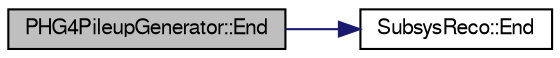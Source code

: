 digraph "PHG4PileupGenerator::End"
{
  bgcolor="transparent";
  edge [fontname="FreeSans",fontsize="10",labelfontname="FreeSans",labelfontsize="10"];
  node [fontname="FreeSans",fontsize="10",shape=record];
  rankdir="LR";
  Node1 [label="PHG4PileupGenerator::End",height=0.2,width=0.4,color="black", fillcolor="grey75", style="filled" fontcolor="black"];
  Node1 -> Node2 [color="midnightblue",fontsize="10",style="solid",fontname="FreeSans"];
  Node2 [label="SubsysReco::End",height=0.2,width=0.4,color="black",URL="$d0/d32/classSubsysReco.html#a99bfd765c7cc22d20a8e4feace7461e7",tooltip="Called at the end of all processing. "];
}
